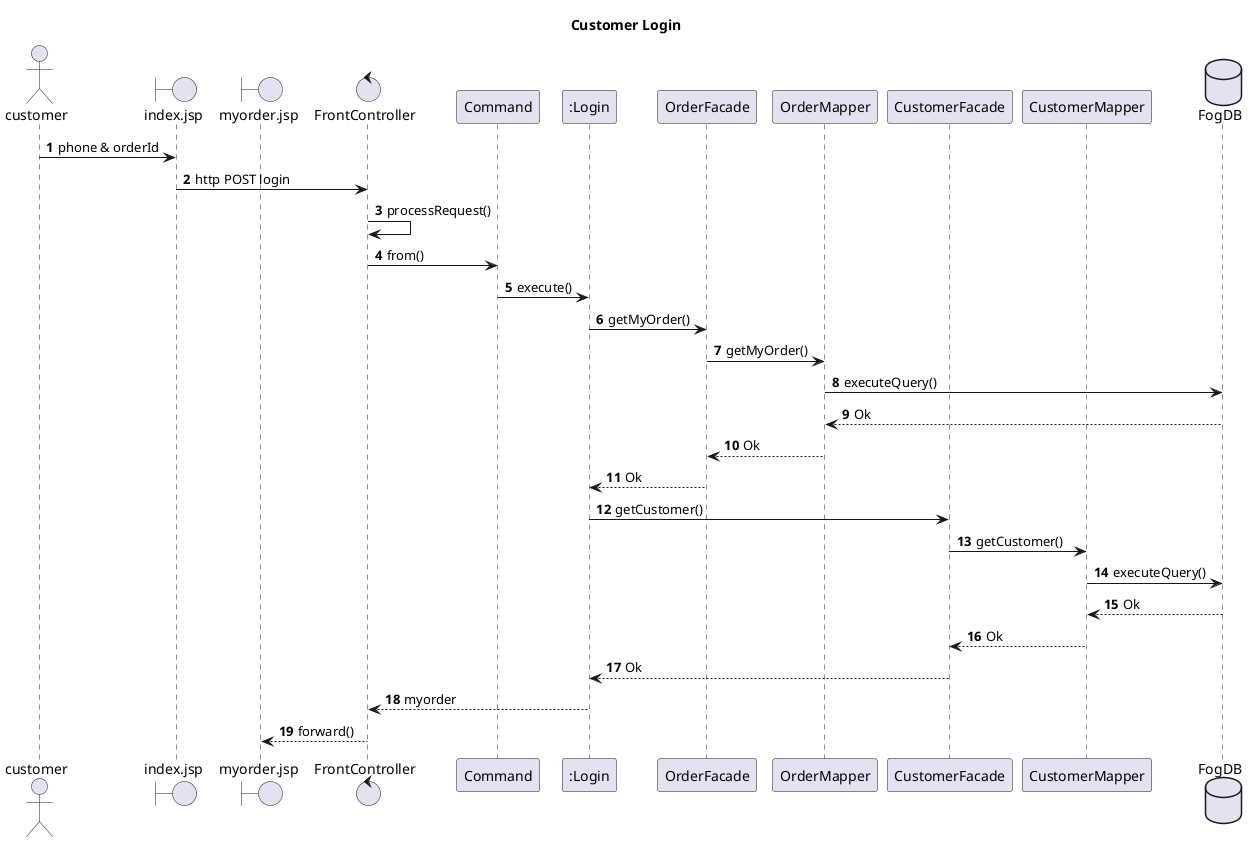 @startuml

autonumber
title Customer Login
actor customer


boundary index.jsp
boundary myorder.jsp
control FrontController
database FogDB







customer -> index.jsp: phone & orderId
index.jsp -> FrontController: http POST login
FrontController -> FrontController: processRequest()
FrontController -> Command: from()
Command ->":Login": execute()
":Login" -> OrderFacade: getMyOrder()
OrderFacade -> OrderMapper: getMyOrder()
OrderMapper ->FogDB: executeQuery()
FogDB --> OrderMapper: Ok
OrderMapper--> OrderFacade: Ok
OrderFacade--> ":Login": Ok
":Login"-> CustomerFacade: getCustomer()
CustomerFacade -> CustomerMapper: getCustomer()
CustomerMapper ->FogDB: executeQuery()
FogDB --> CustomerMapper: Ok
CustomerMapper--> CustomerFacade: Ok
CustomerFacade--> ":Login": Ok
":Login" --> FrontController: myorder
FrontController --> myorder.jsp: forward()

database FogDB

@enduml
